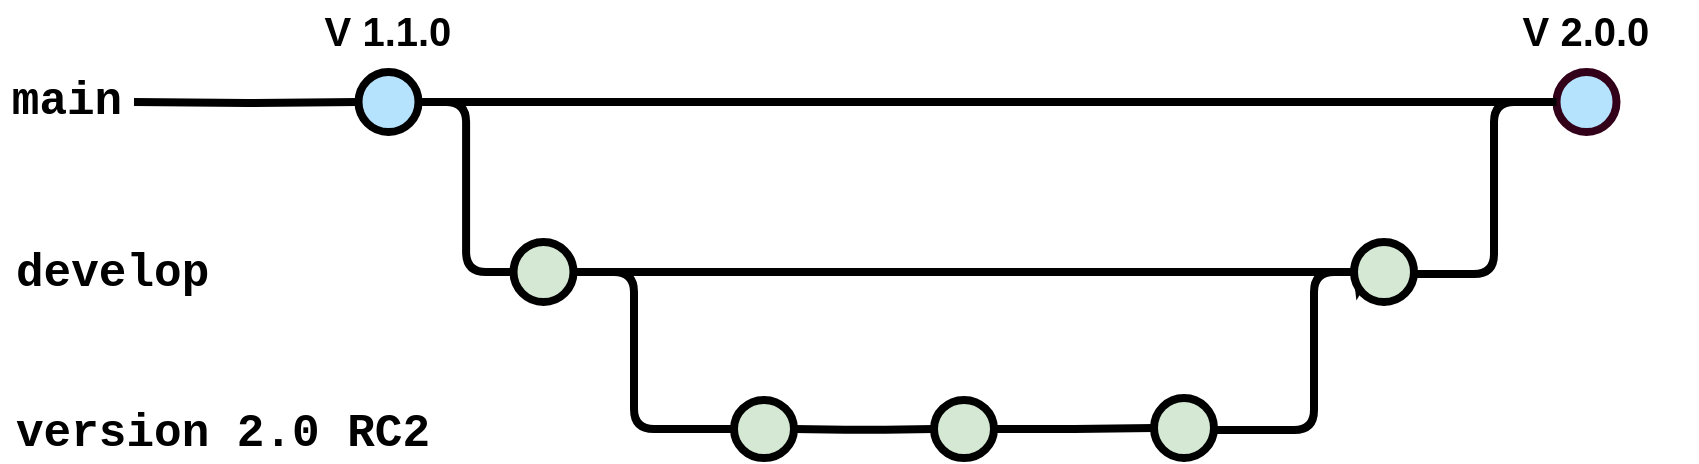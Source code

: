 <mxfile>
    <diagram id="53IQXVl9icCSp_Kw3Ib1" name="Page-1">
        <mxGraphModel dx="1461" dy="1124" grid="1" gridSize="10" guides="1" tooltips="1" connect="1" arrows="1" fold="1" page="1" pageScale="1" pageWidth="1100" pageHeight="850" math="0" shadow="0">
            <root>
                <mxCell id="0"/>
                <mxCell id="1" parent="0"/>
                <mxCell id="uWUnNED6HEl2aK5fdaIb-8" value="" style="edgeStyle=orthogonalEdgeStyle;rounded=0;html=1;jettySize=auto;orthogonalLoop=1;plain-blue;endArrow=none;endFill=0;strokeWidth=4;strokeColor=#000000;" parent="1" source="uWUnNED6HEl2aK5fdaIb-10" edge="1">
                    <mxGeometry x="292.25" y="211" as="geometry">
                        <mxPoint x="860" y="211" as="targetPoint"/>
                    </mxGeometry>
                </mxCell>
                <mxCell id="uWUnNED6HEl2aK5fdaIb-9" style="edgeStyle=orthogonalEdgeStyle;rounded=1;html=1;exitX=1;exitY=0.5;exitPerimeter=0;entryX=0;entryY=0.5;entryPerimeter=0;endArrow=none;endFill=0;jettySize=auto;orthogonalLoop=1;strokeWidth=4;fontSize=15;strokeColor=#000000;" parent="1" source="uWUnNED6HEl2aK5fdaIb-10" target="uWUnNED6HEl2aK5fdaIb-15" edge="1">
                    <mxGeometry relative="1" as="geometry"/>
                </mxCell>
                <mxCell id="uWUnNED6HEl2aK5fdaIb-10" value="" style="verticalLabelPosition=bottom;verticalAlign=top;html=1;strokeWidth=4;shape=mxgraph.flowchart.on-page_reference;plain-blue;gradientColor=none;fillColor=#B5E3Fe;strokeColor=#000000;" parent="1" vertex="1">
                    <mxGeometry x="262.25" y="196" width="30" height="30" as="geometry"/>
                </mxCell>
                <mxCell id="uWUnNED6HEl2aK5fdaIb-109" value="" style="verticalLabelPosition=bottom;verticalAlign=top;html=1;strokeWidth=4;shape=mxgraph.flowchart.on-page_reference;plain-blue;gradientColor=none;strokeColor=#33001A;fillColor=#B5E3FE;" parent="1" vertex="1">
                    <mxGeometry x="861.25" y="196" width="30" height="30" as="geometry"/>
                </mxCell>
                <mxCell id="uWUnNED6HEl2aK5fdaIb-12" value="" style="edgeStyle=orthogonalEdgeStyle;rounded=0;html=1;jettySize=auto;orthogonalLoop=1;strokeWidth=4;endArrow=none;endFill=0;strokeColor=#000000;" parent="1" target="uWUnNED6HEl2aK5fdaIb-10" edge="1">
                    <mxGeometry x="192.25" y="211" as="geometry">
                        <mxPoint x="150" y="211" as="sourcePoint"/>
                    </mxGeometry>
                </mxCell>
                <mxCell id="uWUnNED6HEl2aK5fdaIb-13" value="&lt;font style=&quot;font-size: 23px;&quot;&gt;main&lt;/font&gt;" style="text;html=1;strokeColor=none;fillColor=none;align=center;verticalAlign=middle;whiteSpace=wrap;overflow=hidden;fontSize=23;fontStyle=1;fontFamily=Courier New;fontColor=#000000;" parent="1" vertex="1">
                    <mxGeometry x="83" y="190" width="67" height="42" as="geometry"/>
                </mxCell>
                <mxCell id="uWUnNED6HEl2aK5fdaIb-14" style="edgeStyle=orthogonalEdgeStyle;curved=1;rounded=0;html=1;exitX=1;exitY=0.5;exitPerimeter=0;endArrow=none;endFill=0;jettySize=auto;orthogonalLoop=1;strokeWidth=4;fontSize=15;strokeColor=#000000;entryX=0;entryY=0.5;entryDx=0;entryDy=0;entryPerimeter=0;" parent="1" source="uWUnNED6HEl2aK5fdaIb-15" target="uWUnNED6HEl2aK5fdaIb-106" edge="1">
                    <mxGeometry relative="1" as="geometry">
                        <mxPoint x="446.75" y="296" as="targetPoint"/>
                    </mxGeometry>
                </mxCell>
                <mxCell id="uWUnNED6HEl2aK5fdaIb-15" value="" style="verticalLabelPosition=bottom;verticalAlign=top;html=1;strokeWidth=4;shape=mxgraph.flowchart.on-page_reference;plain-purple;gradientColor=none;strokeColor=#000000;fillColor=#D5E8D4;" parent="1" vertex="1">
                    <mxGeometry x="339.75" y="281" width="30" height="30" as="geometry"/>
                </mxCell>
                <mxCell id="3" style="edgeStyle=none;html=1;exitX=0.5;exitY=0;exitDx=0;exitDy=0;fontSize=20;strokeColor=#000000;" edge="1" parent="1" source="uWUnNED6HEl2aK5fdaIb-20">
                    <mxGeometry relative="1" as="geometry">
                        <mxPoint x="144" y="280" as="targetPoint"/>
                    </mxGeometry>
                </mxCell>
                <mxCell id="uWUnNED6HEl2aK5fdaIb-20" value="&lt;font style=&quot;font-size: 23px;&quot;&gt;develop&lt;/font&gt;" style="text;html=1;strokeColor=none;fillColor=none;align=left;verticalAlign=middle;whiteSpace=wrap;overflow=hidden;fontSize=23;fontStyle=1;fontFamily=Courier New;fontColor=#000000;" parent="1" vertex="1">
                    <mxGeometry x="88.75" y="280" width="111.25" height="34" as="geometry"/>
                </mxCell>
                <mxCell id="uWUnNED6HEl2aK5fdaIb-71" value="" style="edgeStyle=orthogonalEdgeStyle;rounded=1;orthogonalLoop=1;jettySize=auto;html=1;endArrow=none;endFill=0;strokeWidth=4;entryX=0;entryY=0.5;entryDx=0;entryDy=0;entryPerimeter=0;startArrow=none;strokeColor=#000000;" parent="1" source="9" target="uWUnNED6HEl2aK5fdaIb-95" edge="1">
                    <mxGeometry relative="1" as="geometry">
                        <mxPoint x="480" y="374.5" as="sourcePoint"/>
                        <mxPoint x="514.75" y="376" as="targetPoint"/>
                    </mxGeometry>
                </mxCell>
                <mxCell id="uWUnNED6HEl2aK5fdaIb-75" style="edgeStyle=orthogonalEdgeStyle;orthogonalLoop=1;jettySize=auto;html=1;endArrow=none;endFill=0;strokeWidth=4;rounded=1;entryX=1;entryY=0.5;entryDx=0;entryDy=0;entryPerimeter=0;strokeColor=#000000;" parent="1" target="uWUnNED6HEl2aK5fdaIb-15" edge="1">
                    <mxGeometry relative="1" as="geometry">
                        <mxPoint x="450" y="374.5" as="sourcePoint"/>
                        <mxPoint x="360" y="200" as="targetPoint"/>
                        <Array as="points">
                            <mxPoint x="400" y="375"/>
                            <mxPoint x="400" y="296"/>
                        </Array>
                    </mxGeometry>
                </mxCell>
                <mxCell id="uWUnNED6HEl2aK5fdaIb-108" style="edgeStyle=orthogonalEdgeStyle;rounded=1;orthogonalLoop=1;jettySize=auto;html=1;entryX=0;entryY=0.5;entryDx=0;entryDy=0;entryPerimeter=0;endArrow=none;endFill=0;strokeWidth=4;fontFamily=Courier New;fontColor=#009900;strokeColor=#000000;" parent="1" source="uWUnNED6HEl2aK5fdaIb-95" target="uWUnNED6HEl2aK5fdaIb-106" edge="1">
                    <mxGeometry relative="1" as="geometry">
                        <Array as="points">
                            <mxPoint x="740" y="375"/>
                            <mxPoint x="740" y="296"/>
                        </Array>
                    </mxGeometry>
                </mxCell>
                <mxCell id="uWUnNED6HEl2aK5fdaIb-95" value="" style="verticalLabelPosition=bottom;verticalAlign=top;html=1;strokeWidth=4;shape=mxgraph.flowchart.on-page_reference;plain-purple;gradientColor=none;strokeColor=#000000;fillColor=#D5E8D4;" parent="1" vertex="1">
                    <mxGeometry x="660" y="359" width="30" height="30" as="geometry"/>
                </mxCell>
                <mxCell id="uWUnNED6HEl2aK5fdaIb-76" value="&lt;font style=&quot;font-size: 23px;&quot;&gt;version 2.0 RC2&lt;/font&gt;" style="text;html=1;strokeColor=none;fillColor=none;align=left;verticalAlign=middle;whiteSpace=wrap;overflow=hidden;fontSize=23;fontStyle=1;fontFamily=Courier New;fontColor=#000000;" parent="1" vertex="1">
                    <mxGeometry x="88.75" y="361" width="221.25" height="28" as="geometry"/>
                </mxCell>
                <mxCell id="uWUnNED6HEl2aK5fdaIb-103" value="&lt;font style=&quot;font-size: 20px&quot;&gt;&lt;b&gt;V 1.1.0&lt;/b&gt;&lt;/font&gt;" style="text;html=1;strokeColor=none;fillColor=none;align=center;verticalAlign=middle;whiteSpace=wrap;overflow=hidden;fontSize=14;fontColor=#000000;" parent="1" vertex="1">
                    <mxGeometry x="242.25" y="160" width="70" height="30" as="geometry"/>
                </mxCell>
                <mxCell id="uWUnNED6HEl2aK5fdaIb-115" style="edgeStyle=orthogonalEdgeStyle;rounded=1;orthogonalLoop=1;jettySize=auto;html=1;entryX=0;entryY=0.5;entryDx=0;entryDy=0;entryPerimeter=0;endArrow=none;endFill=0;strokeWidth=4;fontFamily=Courier New;fontColor=#009900;strokeColor=#000000;" parent="1" source="uWUnNED6HEl2aK5fdaIb-106" target="uWUnNED6HEl2aK5fdaIb-109" edge="1">
                    <mxGeometry relative="1" as="geometry">
                        <Array as="points">
                            <mxPoint x="830" y="297"/>
                            <mxPoint x="830" y="211"/>
                        </Array>
                    </mxGeometry>
                </mxCell>
                <mxCell id="5" style="edgeStyle=none;html=1;exitX=0.145;exitY=0.855;exitDx=0;exitDy=0;exitPerimeter=0;fontSize=16;strokeColor=#000000;" edge="1" parent="1" source="uWUnNED6HEl2aK5fdaIb-106">
                    <mxGeometry relative="1" as="geometry">
                        <mxPoint x="760" y="300" as="targetPoint"/>
                    </mxGeometry>
                </mxCell>
                <mxCell id="uWUnNED6HEl2aK5fdaIb-106" value="" style="verticalLabelPosition=bottom;verticalAlign=top;html=1;strokeWidth=4;shape=mxgraph.flowchart.on-page_reference;plain-purple;gradientColor=none;strokeColor=#000000;fillColor=#D5E8D4;" parent="1" vertex="1">
                    <mxGeometry x="760" y="281" width="30" height="30" as="geometry"/>
                </mxCell>
                <mxCell id="uWUnNED6HEl2aK5fdaIb-116" value="&lt;font style=&quot;font-size: 20px&quot;&gt;&lt;b&gt;V 2.0.0&lt;/b&gt;&lt;/font&gt;" style="text;html=1;strokeColor=none;fillColor=none;align=center;verticalAlign=middle;whiteSpace=wrap;overflow=hidden;fontSize=14;fontColor=#000000;" parent="1" vertex="1">
                    <mxGeometry x="821.25" y="160" width="110" height="30" as="geometry"/>
                </mxCell>
                <mxCell id="8" value="" style="verticalLabelPosition=bottom;verticalAlign=top;html=1;strokeWidth=4;shape=mxgraph.flowchart.on-page_reference;plain-purple;gradientColor=none;strokeColor=#000000;fillColor=#D5E8D4;" vertex="1" parent="1">
                    <mxGeometry x="450" y="360" width="30" height="29" as="geometry"/>
                </mxCell>
                <mxCell id="9" value="" style="verticalLabelPosition=bottom;verticalAlign=top;html=1;strokeWidth=4;shape=mxgraph.flowchart.on-page_reference;plain-purple;gradientColor=none;strokeColor=#000000;fillColor=#D5E8D4;" vertex="1" parent="1">
                    <mxGeometry x="550" y="360" width="30" height="29" as="geometry"/>
                </mxCell>
                <mxCell id="10" value="" style="edgeStyle=orthogonalEdgeStyle;rounded=1;orthogonalLoop=1;jettySize=auto;html=1;endArrow=none;endFill=0;strokeWidth=4;entryX=0;entryY=0.5;entryDx=0;entryDy=0;entryPerimeter=0;strokeColor=#000000;" edge="1" parent="1" target="9">
                    <mxGeometry relative="1" as="geometry">
                        <mxPoint x="480" y="374.5" as="sourcePoint"/>
                        <mxPoint x="660" y="374" as="targetPoint"/>
                    </mxGeometry>
                </mxCell>
            </root>
        </mxGraphModel>
    </diagram>
</mxfile>